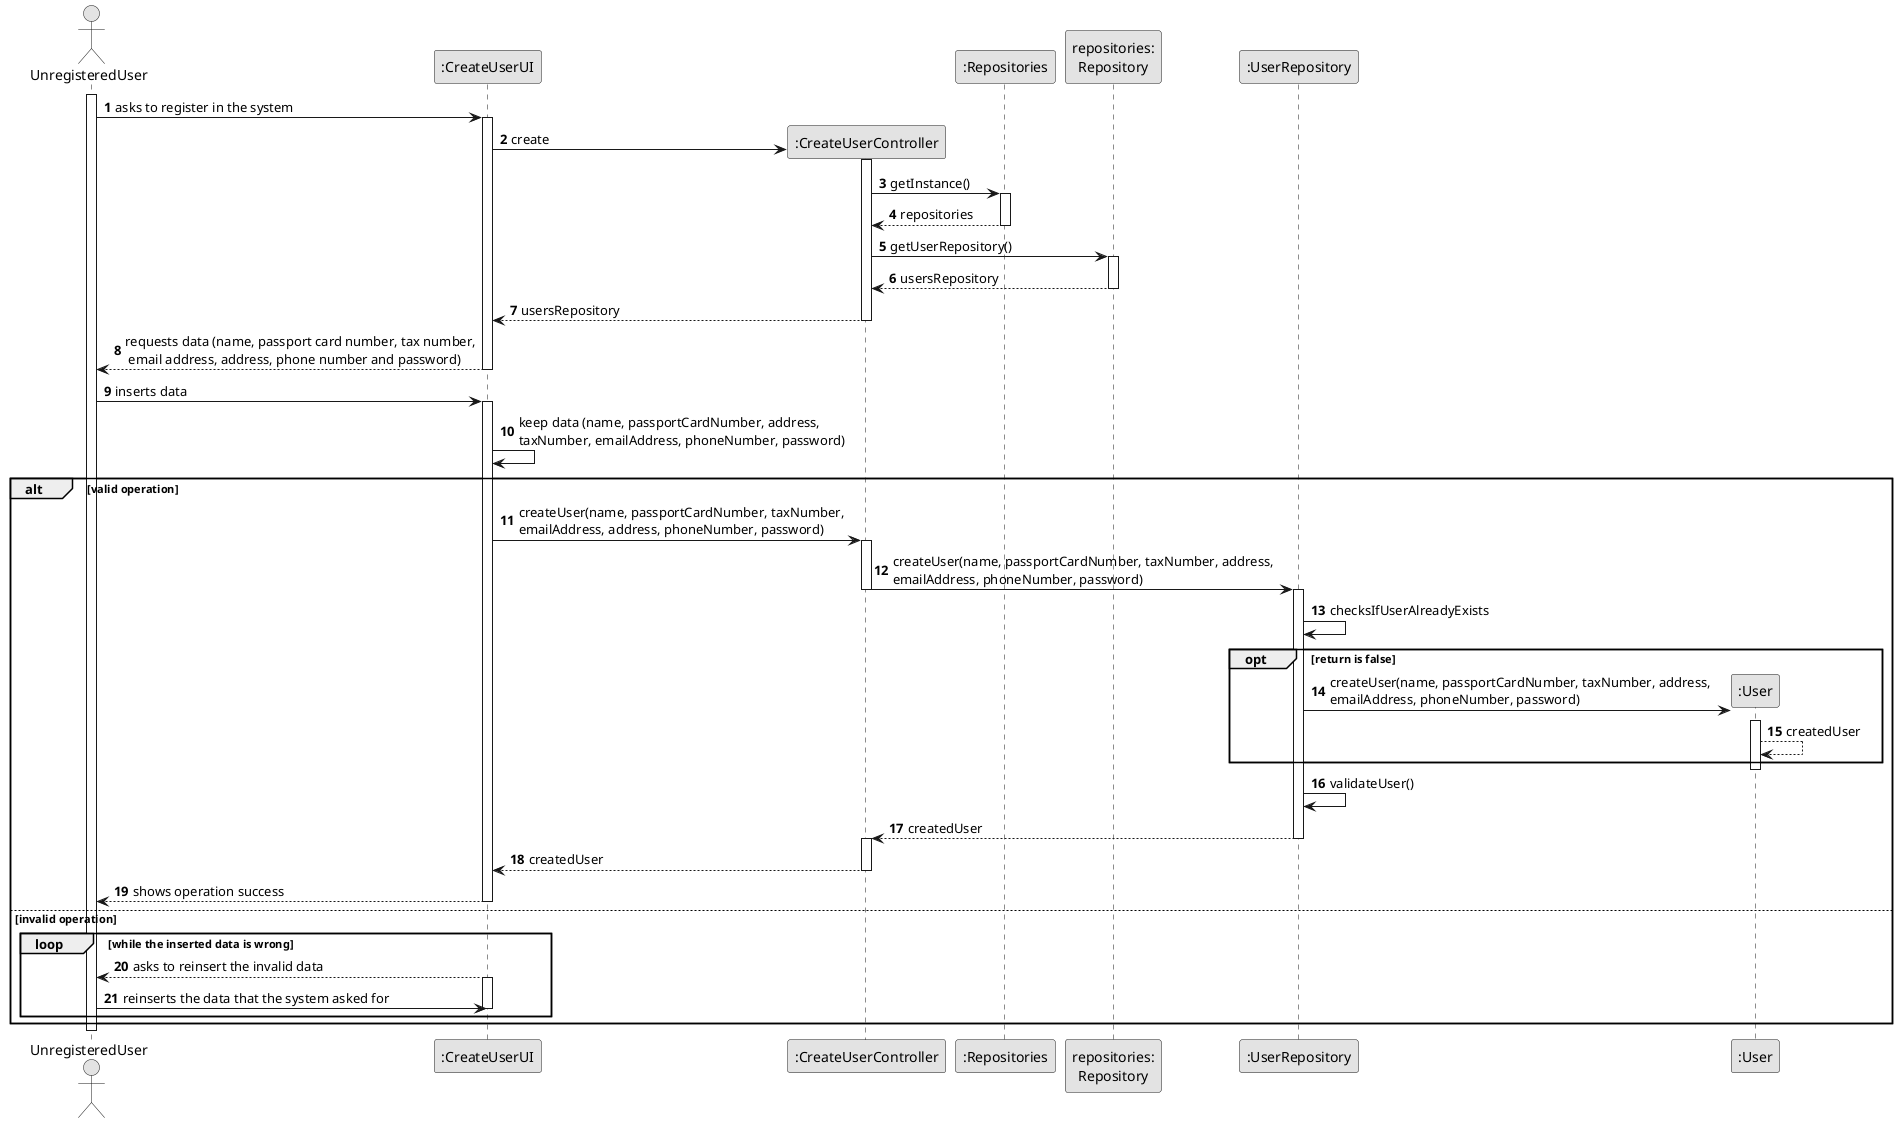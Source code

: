 @startuml
skinparam monochrome true
skinparam packageStyle rectangle
skinparam shadowing false

autonumber

'hide footbox
actor "UnregisteredUser" as UU
participant ":CreateUserUI" as UI
participant ":CreateUserController" as CTRL
participant ":Repositories" as R
participant "repositories:\nRepository" as RR
participant ":UserRepository" as UR
participant ":User" as user

activate UU

        UU -> UI : asks to register in the system

        activate UI

        UI -> CTRL** : create


        activate CTRL

        CTRL -> R : getInstance()

        activate R

        R --> CTRL : repositories
        deactivate R

        CTRL -> RR : getUserRepository()
        activate RR

        RR --> CTRL : usersRepository

        deactivate RR

        CTRL --> UI : usersRepository
        deactivate CTRL

            UI --> UU : requests data (name, passport card number, tax number,\n email address, address, phone number and password)

    deactivate UI
    UU -> UI : inserts data
    activate UI

    UI -> UI : keep data (name, passportCardNumber, address, \ntaxNumber, emailAddress, phoneNumber, password)

    alt valid operation


    UI -> CTRL : createUser(name, passportCardNumber, taxNumber, \nemailAddress, address, phoneNumber, password)

    activate CTRL

    CTRL -> UR : createUser(name, passportCardNumber, taxNumber, address, \nemailAddress, phoneNumber, password)
    deactivate CTRL
    activate UR
    UR -> UR : checksIfUserAlreadyExists

    opt return is false

    UR -> user** : createUser(name, passportCardNumber, taxNumber, address, \nemailAddress, phoneNumber, password)
    activate user
    user --> user : createdUser

    end
    deactivate user
    UR-> UR : validateUser()
    UR --> CTRL : createdUser
    deactivate UR
    activate CTRL

    CTRL --> UI : createdUser

    deactivate CTRL

    deactivate R
        UI --> UU : shows operation success
        deactivate CTRL
    deactivate UI

else invalid operation
loop while the inserted data is wrong

UI --> UU : asks to reinsert the invalid data
activate UI

UU -> UI : reinserts the data that the system asked for
deactivate UI

end

end
deactivate UU
@enduml